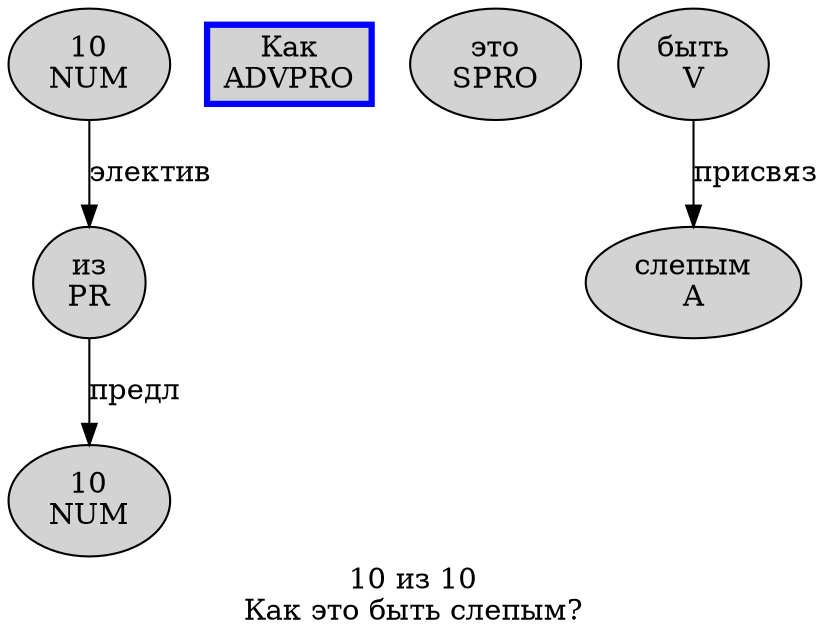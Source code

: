 digraph SENTENCE_978 {
	graph [label="10 из 10
Как это быть слепым?"]
	node [style=filled]
		0 [label="10
NUM" color="" fillcolor=lightgray penwidth=1 shape=ellipse]
		1 [label="из
PR" color="" fillcolor=lightgray penwidth=1 shape=ellipse]
		2 [label="10
NUM" color="" fillcolor=lightgray penwidth=1 shape=ellipse]
		3 [label="Как
ADVPRO" color=blue fillcolor=lightgray penwidth=3 shape=box]
		4 [label="это
SPRO" color="" fillcolor=lightgray penwidth=1 shape=ellipse]
		5 [label="быть
V" color="" fillcolor=lightgray penwidth=1 shape=ellipse]
		6 [label="слепым
A" color="" fillcolor=lightgray penwidth=1 shape=ellipse]
			0 -> 1 [label="электив"]
			1 -> 2 [label="предл"]
			5 -> 6 [label="присвяз"]
}
